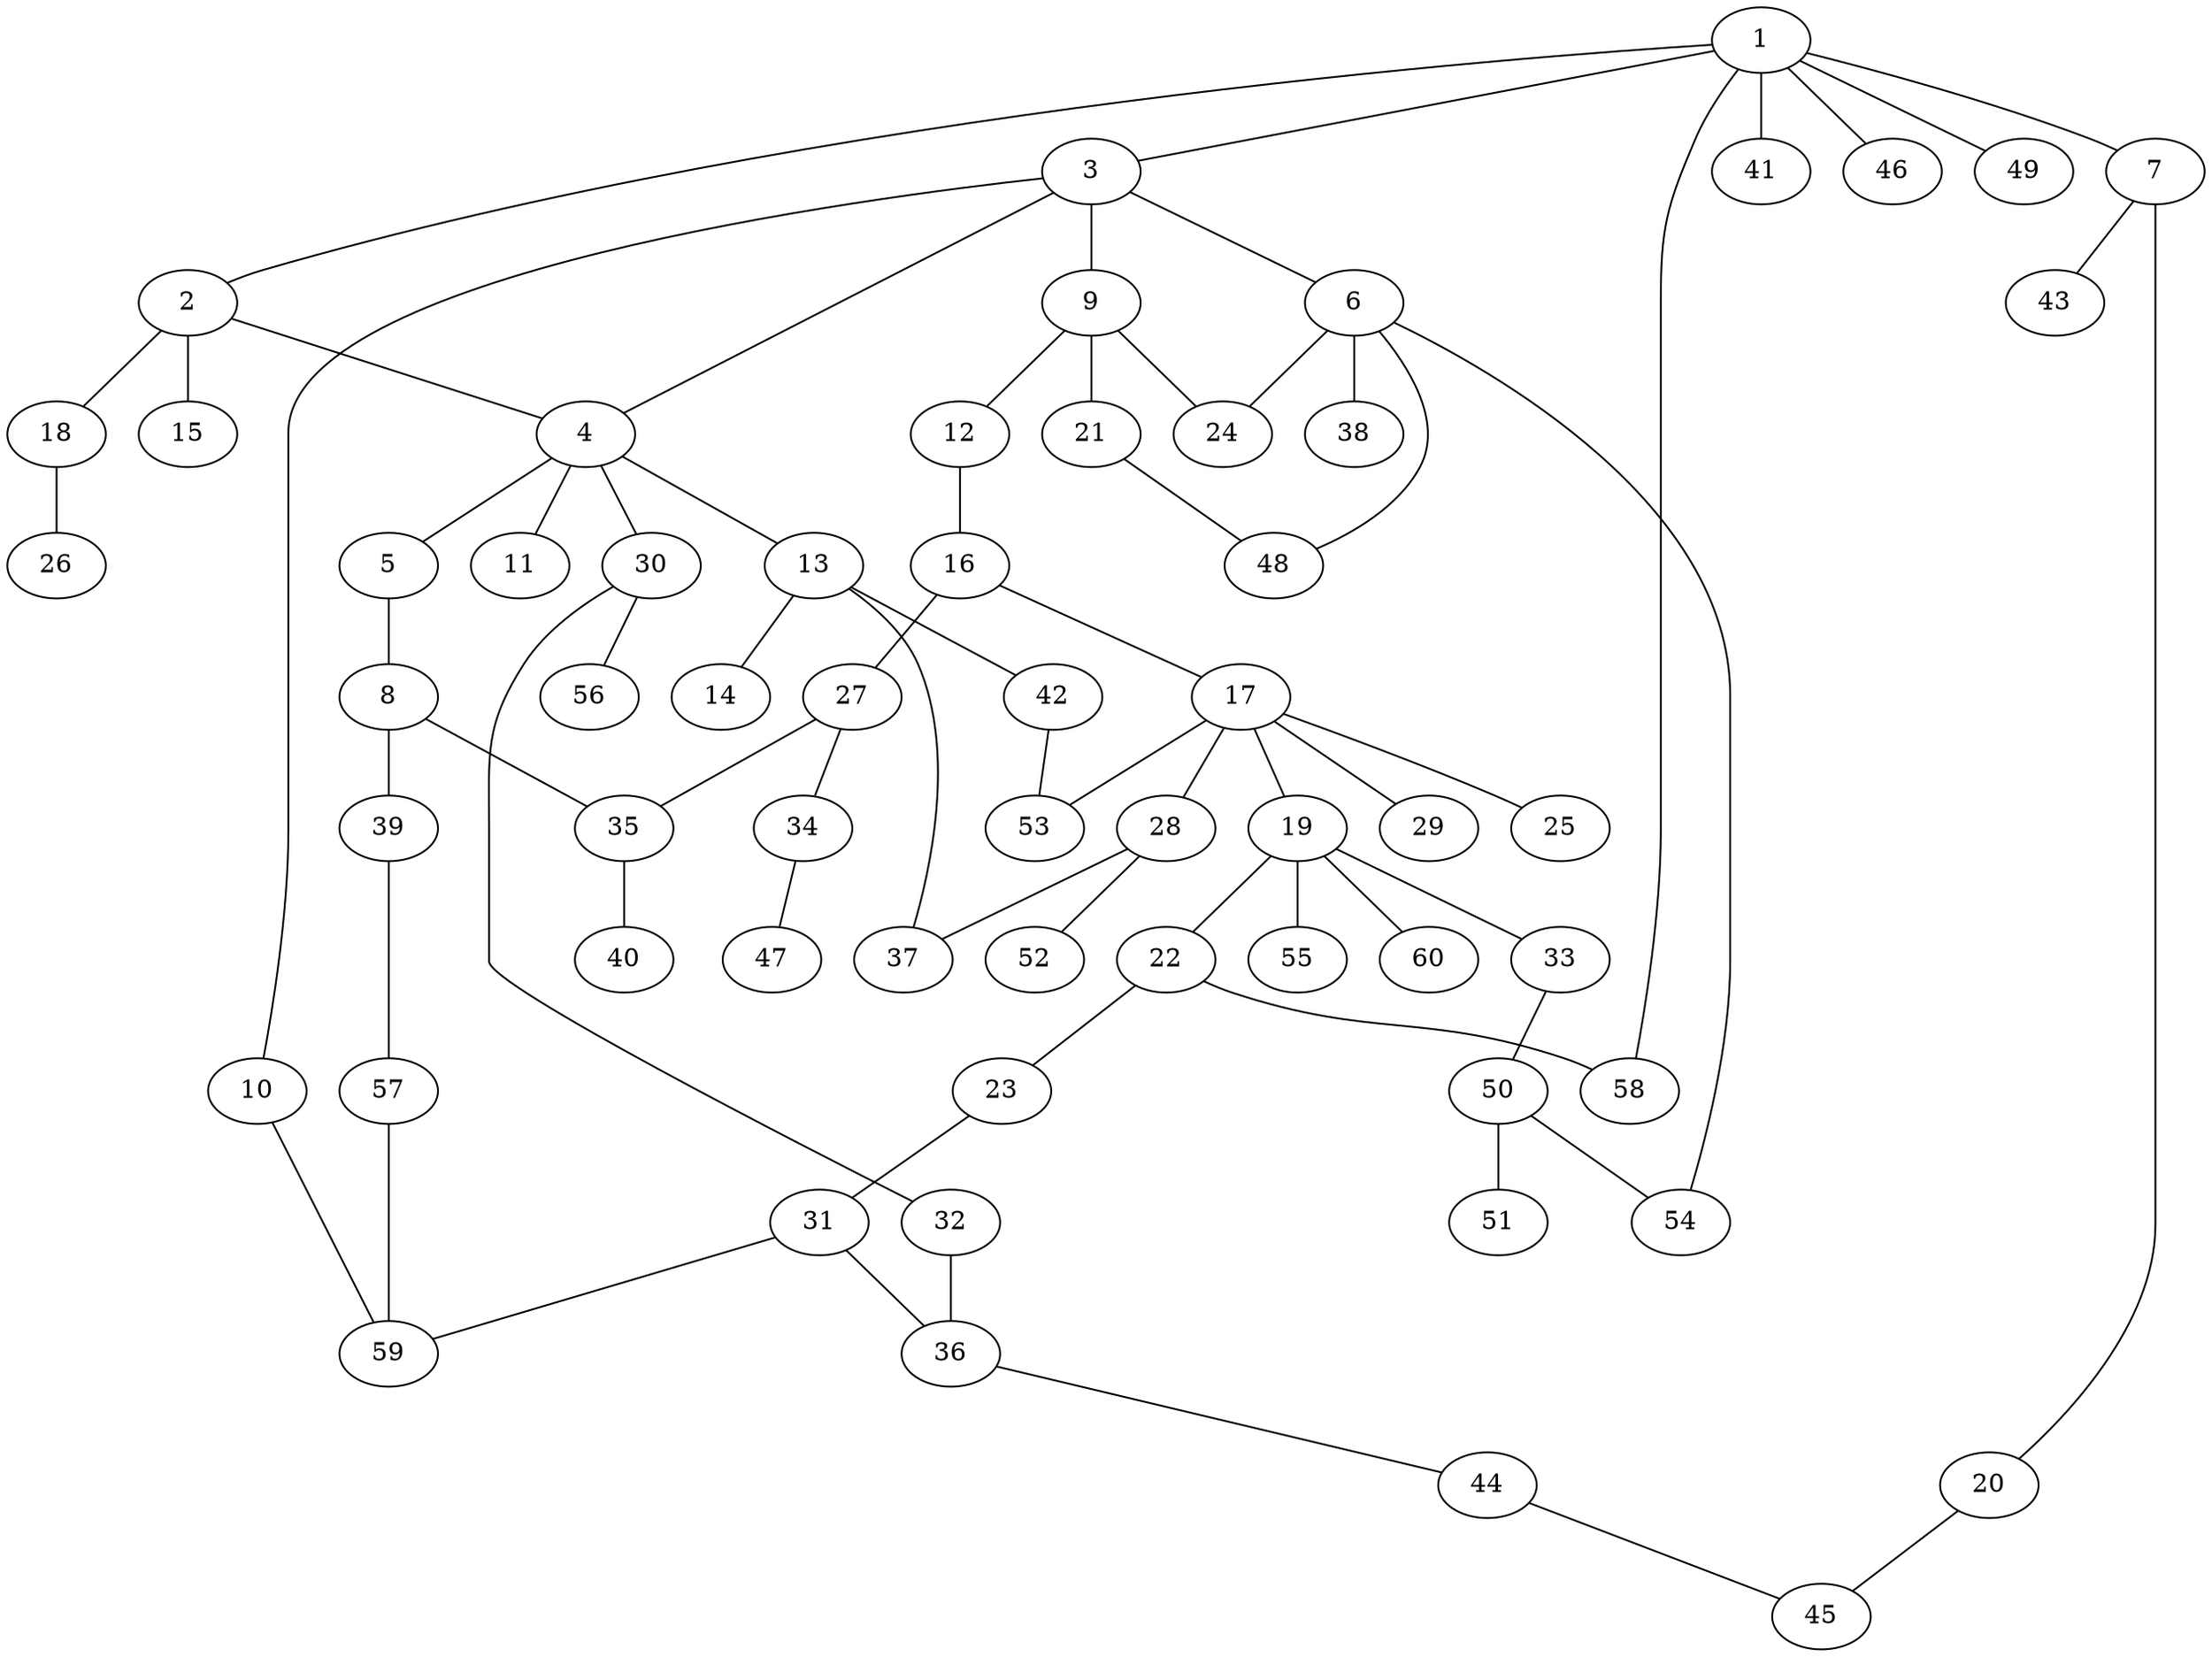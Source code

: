graph graphname {1--2
1--3
1--7
1--41
1--46
1--49
1--58
2--4
2--15
2--18
3--4
3--6
3--9
3--10
4--5
4--11
4--13
4--30
5--8
6--24
6--38
6--48
6--54
7--20
7--43
8--35
8--39
9--12
9--21
9--24
10--59
12--16
13--14
13--37
13--42
16--17
16--27
17--19
17--25
17--28
17--29
17--53
18--26
19--22
19--33
19--55
19--60
20--45
21--48
22--23
22--58
23--31
27--34
27--35
28--37
28--52
30--32
30--56
31--36
31--59
32--36
33--50
34--47
35--40
36--44
39--57
42--53
44--45
50--51
50--54
57--59
}